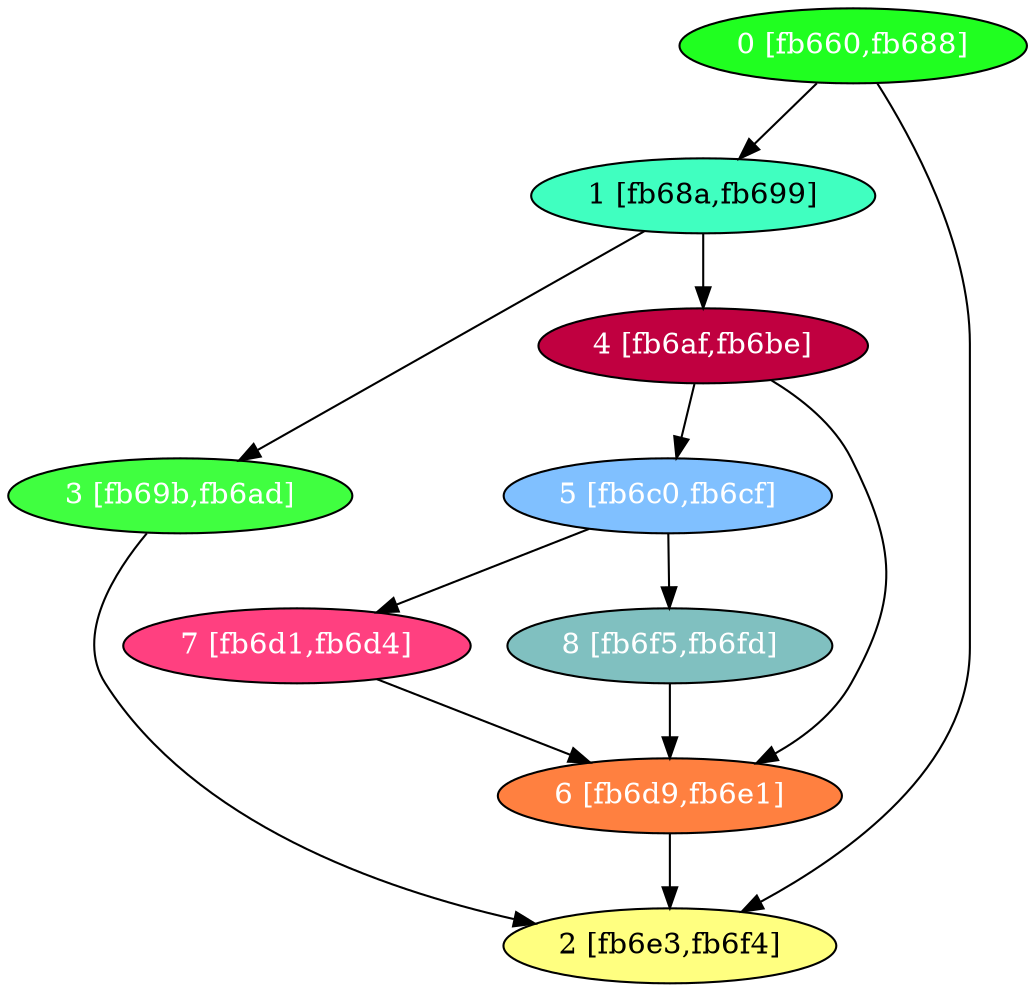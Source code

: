 diGraph libnss3{
	libnss3_0  [style=filled fillcolor="#20FF20" fontcolor="#ffffff" shape=oval label="0 [fb660,fb688]"]
	libnss3_1  [style=filled fillcolor="#40FFC0" fontcolor="#000000" shape=oval label="1 [fb68a,fb699]"]
	libnss3_2  [style=filled fillcolor="#FFFF80" fontcolor="#000000" shape=oval label="2 [fb6e3,fb6f4]"]
	libnss3_3  [style=filled fillcolor="#40FF40" fontcolor="#ffffff" shape=oval label="3 [fb69b,fb6ad]"]
	libnss3_4  [style=filled fillcolor="#C00040" fontcolor="#ffffff" shape=oval label="4 [fb6af,fb6be]"]
	libnss3_5  [style=filled fillcolor="#80C0FF" fontcolor="#ffffff" shape=oval label="5 [fb6c0,fb6cf]"]
	libnss3_6  [style=filled fillcolor="#FF8040" fontcolor="#ffffff" shape=oval label="6 [fb6d9,fb6e1]"]
	libnss3_7  [style=filled fillcolor="#FF4080" fontcolor="#ffffff" shape=oval label="7 [fb6d1,fb6d4]"]
	libnss3_8  [style=filled fillcolor="#80C0C0" fontcolor="#ffffff" shape=oval label="8 [fb6f5,fb6fd]"]

	libnss3_0 -> libnss3_1
	libnss3_0 -> libnss3_2
	libnss3_1 -> libnss3_3
	libnss3_1 -> libnss3_4
	libnss3_3 -> libnss3_2
	libnss3_4 -> libnss3_5
	libnss3_4 -> libnss3_6
	libnss3_5 -> libnss3_7
	libnss3_5 -> libnss3_8
	libnss3_6 -> libnss3_2
	libnss3_7 -> libnss3_6
	libnss3_8 -> libnss3_6
}